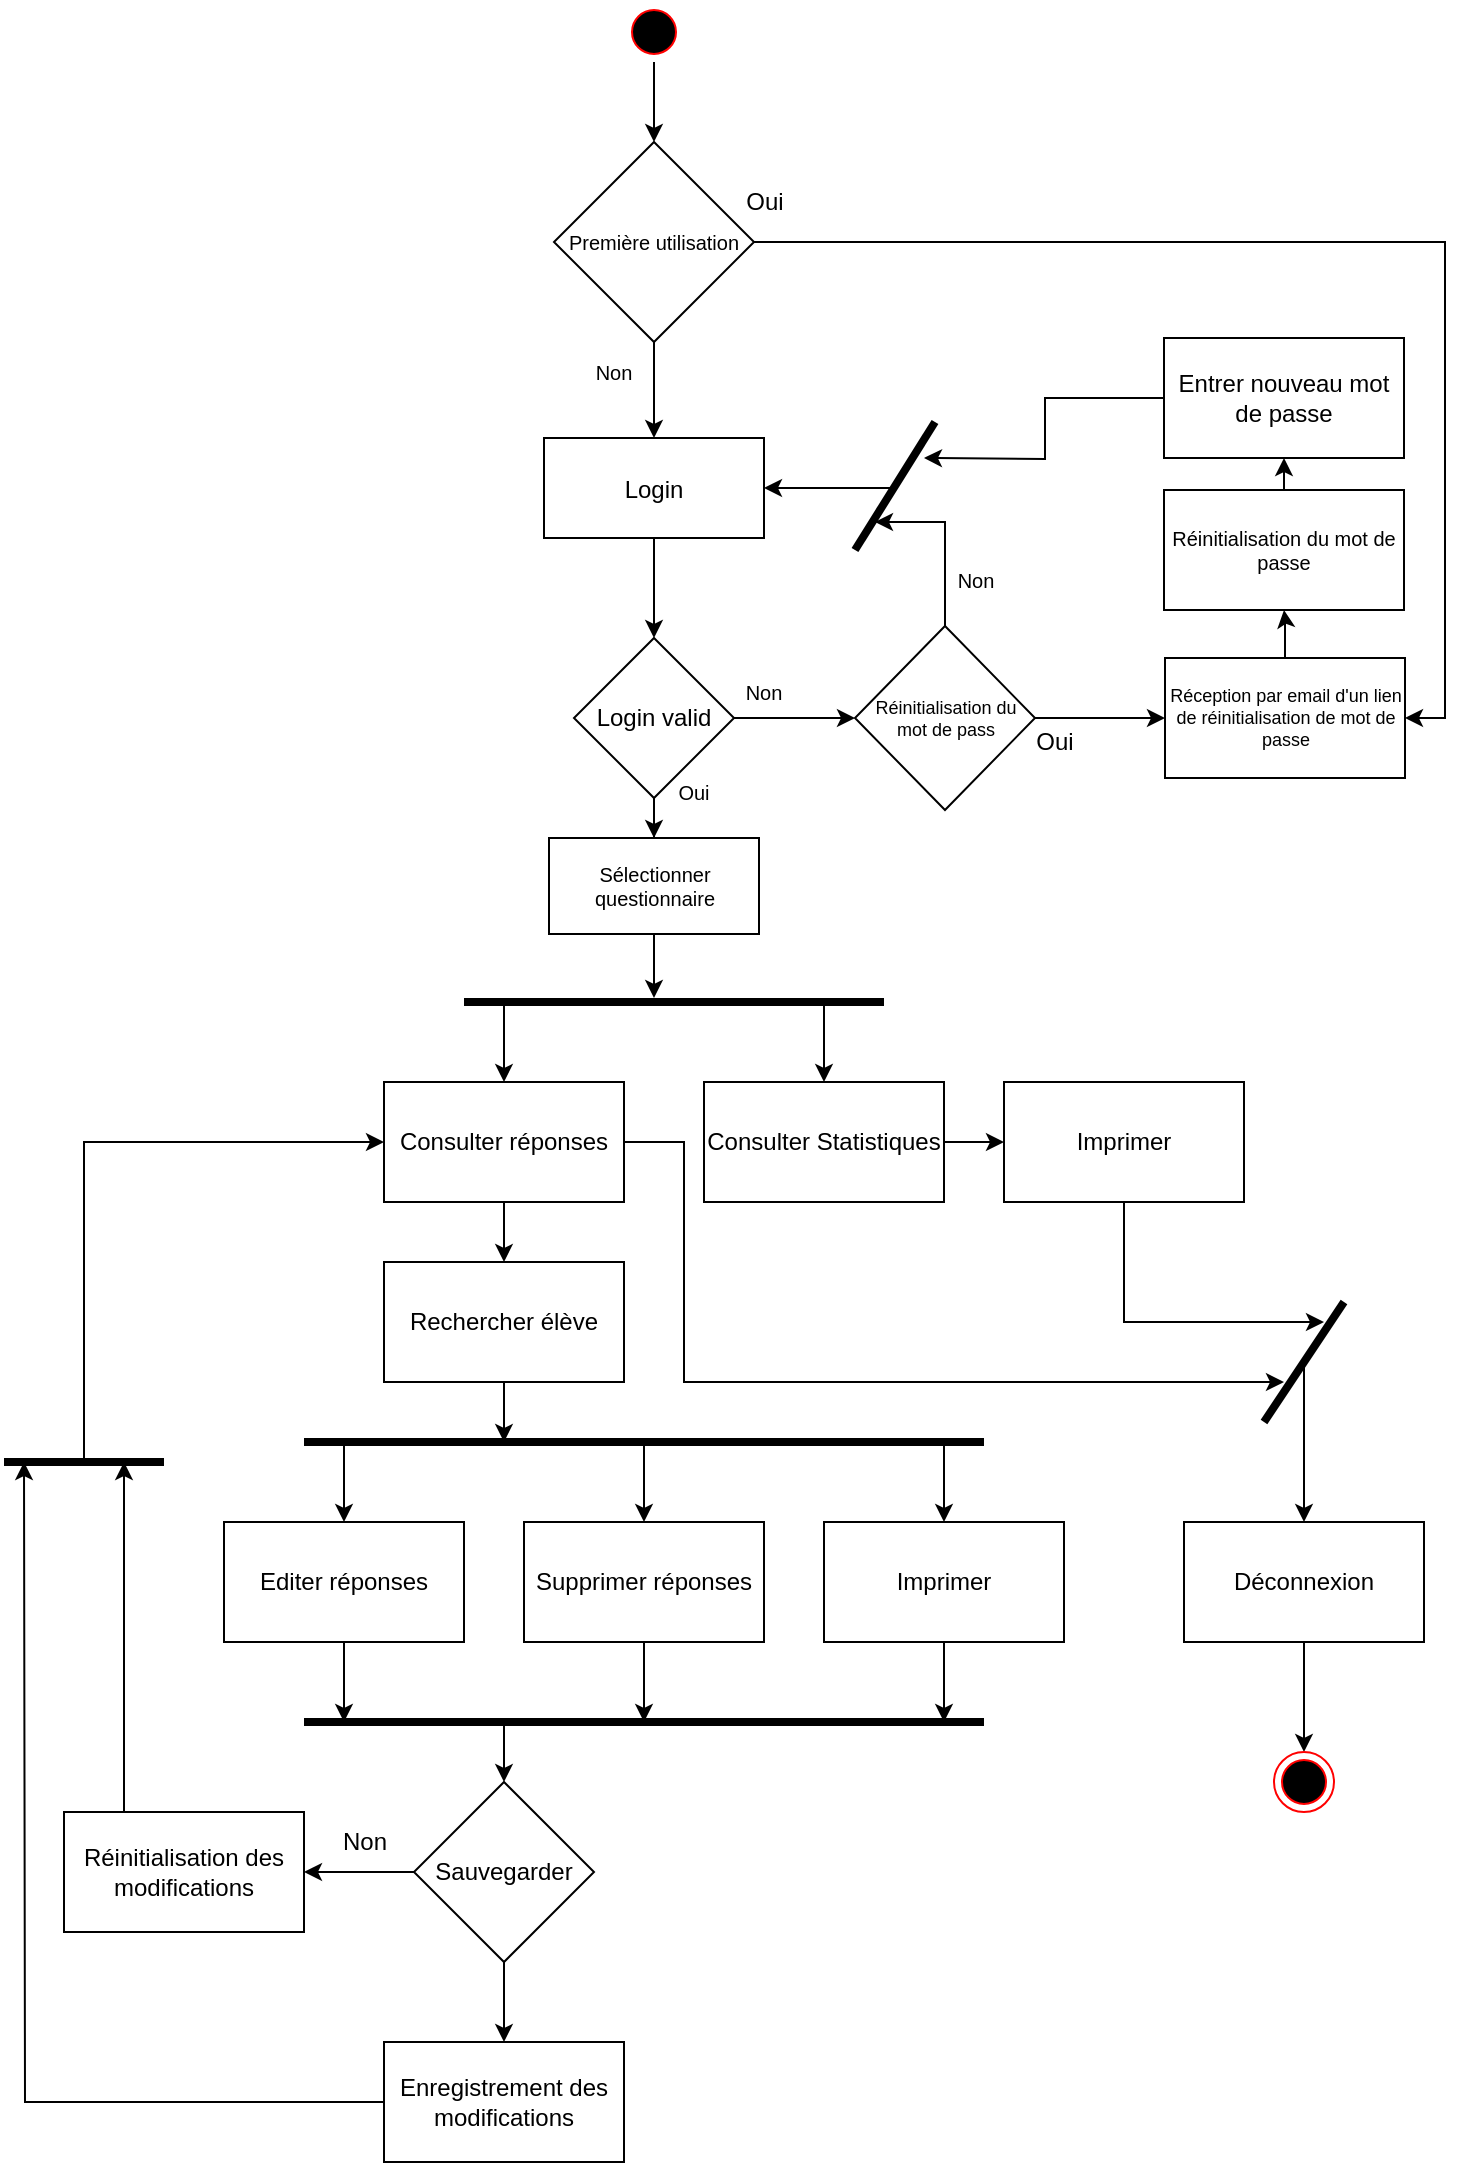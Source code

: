 <mxfile version="19.0.3" type="github">
  <diagram name="Page-1" id="e7e014a7-5840-1c2e-5031-d8a46d1fe8dd">
    <mxGraphModel dx="1337" dy="-284" grid="1" gridSize="10" guides="1" tooltips="1" connect="1" arrows="1" fold="1" page="1" pageScale="1" pageWidth="1169" pageHeight="826" background="none" math="0" shadow="0">
      <root>
        <mxCell id="0" />
        <mxCell id="1" parent="0" />
        <mxCell id="pIqOZxi5pflwb6cRRVeg-24" style="edgeStyle=orthogonalEdgeStyle;rounded=0;orthogonalLoop=1;jettySize=auto;html=1;entryX=0;entryY=0.5;entryDx=0;entryDy=0;" parent="1" source="MWQz74-mzpOBfi5y9opP-47" target="pIqOZxi5pflwb6cRRVeg-10" edge="1">
          <mxGeometry relative="1" as="geometry" />
        </mxCell>
        <mxCell id="mw1B3DeKMrc1X_QG4Pau-24" style="edgeStyle=orthogonalEdgeStyle;rounded=0;orthogonalLoop=1;jettySize=auto;html=1;entryX=0.5;entryY=0;entryDx=0;entryDy=0;fontSize=10;strokeWidth=1;" edge="1" parent="1" source="MWQz74-mzpOBfi5y9opP-47" target="mw1B3DeKMrc1X_QG4Pau-22">
          <mxGeometry relative="1" as="geometry" />
        </mxCell>
        <mxCell id="MWQz74-mzpOBfi5y9opP-47" value="Login valid" style="rhombus;whiteSpace=wrap;html=1;fontColor=default;fillColor=none;" parent="1" vertex="1">
          <mxGeometry x="395" y="1890" width="80" height="80" as="geometry" />
        </mxCell>
        <mxCell id="MWQz74-mzpOBfi5y9opP-90" value="&lt;font style=&quot;font-size: 10px;&quot;&gt;Non&lt;/font&gt;" style="text;html=1;strokeColor=none;fillColor=none;align=center;verticalAlign=middle;whiteSpace=wrap;rounded=0;fontColor=default;" parent="1" vertex="1">
          <mxGeometry x="460" y="1902" width="60" height="30" as="geometry" />
        </mxCell>
        <mxCell id="MWQz74-mzpOBfi5y9opP-97" value="&lt;font style=&quot;font-size: 10px;&quot;&gt;Oui&lt;/font&gt;&lt;span style=&quot;color: rgba(0, 0, 0, 0); font-family: monospace; font-size: 0px; text-align: start;&quot;&gt;%3CmxGraphModel%3E%3Croot%3E%3CmxCell%20id%3D%220%22%2F%3E%3CmxCell%20id%3D%221%22%20parent%3D%220%22%2F%3E%3CmxCell%20id%3D%222%22%20value%3D%22%26lt%3Bfont%20style%3D%26quot%3Bfont-size%3A%2010px%3B%26quot%3B%26gt%3BNon%26lt%3B%2Ffont%26gt%3B%22%20style%3D%22text%3Bhtml%3D1%3BstrokeColor%3Dnone%3BfillColor%3Dnone%3Balign%3Dcenter%3BverticalAlign%3Dmiddle%3BwhiteSpace%3Dwrap%3Brounded%3D0%3BfontColor%3Ddefault%3B%22%20vertex%3D%221%22%20parent%3D%221%22%3E%3CmxGeometry%20x%3D%22320%22%20y%3D%22960%22%20width%3D%2260%22%20height%3D%2230%22%20as%3D%22geometry%22%2F%3E%3C%2FmxCell%3E%3C%2Froot%3E%3C%2FmxGraphModel%3E&lt;/span&gt;" style="text;html=1;strokeColor=none;fillColor=none;align=center;verticalAlign=middle;whiteSpace=wrap;rounded=0;fontColor=default;" parent="1" vertex="1">
          <mxGeometry x="425" y="1952" width="60" height="30" as="geometry" />
        </mxCell>
        <mxCell id="mw1B3DeKMrc1X_QG4Pau-20" style="edgeStyle=orthogonalEdgeStyle;rounded=0;orthogonalLoop=1;jettySize=auto;html=1;fontSize=10;strokeWidth=1;" edge="1" parent="1" source="aiCcN-2ICW_fQ1aedBpy-7">
          <mxGeometry relative="1" as="geometry">
            <mxPoint x="750" y="2262" as="targetPoint" />
            <Array as="points">
              <mxPoint x="450" y="2142" />
              <mxPoint x="450" y="2262" />
            </Array>
          </mxGeometry>
        </mxCell>
        <mxCell id="aiCcN-2ICW_fQ1aedBpy-7" value="Consulter réponses" style="rounded=0;whiteSpace=wrap;html=1;fillColor=none;" parent="1" vertex="1">
          <mxGeometry x="300" y="2112" width="120" height="60" as="geometry" />
        </mxCell>
        <mxCell id="aiCcN-2ICW_fQ1aedBpy-23" style="edgeStyle=orthogonalEdgeStyle;rounded=0;orthogonalLoop=1;jettySize=auto;html=1;strokeWidth=1;" parent="1" source="aiCcN-2ICW_fQ1aedBpy-9" edge="1">
          <mxGeometry relative="1" as="geometry">
            <mxPoint x="360" y="2292" as="targetPoint" />
          </mxGeometry>
        </mxCell>
        <mxCell id="aiCcN-2ICW_fQ1aedBpy-9" value="Rechercher élève" style="rounded=0;whiteSpace=wrap;html=1;fillColor=none;" parent="1" vertex="1">
          <mxGeometry x="300" y="2202" width="120" height="60" as="geometry" />
        </mxCell>
        <mxCell id="aiCcN-2ICW_fQ1aedBpy-12" value="" style="endArrow=none;html=1;rounded=0;strokeWidth=4;" parent="1" edge="1">
          <mxGeometry width="50" height="50" relative="1" as="geometry">
            <mxPoint x="340" y="2072" as="sourcePoint" />
            <mxPoint x="550" y="2072" as="targetPoint" />
          </mxGeometry>
        </mxCell>
        <mxCell id="7" value="Login" style="fillColor=none;" parent="1" vertex="1">
          <mxGeometry x="380" y="1790" width="110" height="50" as="geometry" />
        </mxCell>
        <mxCell id="MWQz74-mzpOBfi5y9opP-49" style="edgeStyle=orthogonalEdgeStyle;rounded=0;orthogonalLoop=1;jettySize=auto;html=1;entryX=0.5;entryY=0;entryDx=0;entryDy=0;fontColor=default;" parent="1" source="7" target="MWQz74-mzpOBfi5y9opP-47" edge="1">
          <mxGeometry relative="1" as="geometry" />
        </mxCell>
        <mxCell id="mw1B3DeKMrc1X_QG4Pau-16" style="edgeStyle=orthogonalEdgeStyle;rounded=0;orthogonalLoop=1;jettySize=auto;html=1;fontSize=10;strokeWidth=1;" edge="1" parent="1" source="aiCcN-2ICW_fQ1aedBpy-13">
          <mxGeometry relative="1" as="geometry">
            <mxPoint x="280" y="2432" as="targetPoint" />
          </mxGeometry>
        </mxCell>
        <mxCell id="aiCcN-2ICW_fQ1aedBpy-13" value="Editer réponses" style="rounded=0;whiteSpace=wrap;html=1;fillColor=none;" parent="1" vertex="1">
          <mxGeometry x="220" y="2332" width="120" height="60" as="geometry" />
        </mxCell>
        <mxCell id="mw1B3DeKMrc1X_QG4Pau-18" style="edgeStyle=orthogonalEdgeStyle;rounded=0;orthogonalLoop=1;jettySize=auto;html=1;entryX=0;entryY=0.5;entryDx=0;entryDy=0;fontSize=10;strokeWidth=1;" edge="1" parent="1" source="aiCcN-2ICW_fQ1aedBpy-15" target="mw1B3DeKMrc1X_QG4Pau-17">
          <mxGeometry relative="1" as="geometry" />
        </mxCell>
        <mxCell id="aiCcN-2ICW_fQ1aedBpy-15" value="Consulter Statistiques" style="rounded=0;whiteSpace=wrap;html=1;fillColor=none;" parent="1" vertex="1">
          <mxGeometry x="460" y="2112" width="120" height="60" as="geometry" />
        </mxCell>
        <mxCell id="aiCcN-2ICW_fQ1aedBpy-16" value="" style="endArrow=classic;html=1;rounded=0;strokeWidth=1;entryX=0.5;entryY=0;entryDx=0;entryDy=0;" parent="1" target="aiCcN-2ICW_fQ1aedBpy-7" edge="1">
          <mxGeometry width="50" height="50" relative="1" as="geometry">
            <mxPoint x="360" y="2072" as="sourcePoint" />
            <mxPoint x="700" y="2122" as="targetPoint" />
          </mxGeometry>
        </mxCell>
        <mxCell id="aiCcN-2ICW_fQ1aedBpy-17" value="" style="endArrow=classic;html=1;rounded=0;strokeWidth=1;entryX=0.5;entryY=0;entryDx=0;entryDy=0;" parent="1" target="aiCcN-2ICW_fQ1aedBpy-15" edge="1">
          <mxGeometry width="50" height="50" relative="1" as="geometry">
            <mxPoint x="520" y="2072" as="sourcePoint" />
            <mxPoint x="370" y="2122" as="targetPoint" />
          </mxGeometry>
        </mxCell>
        <mxCell id="aiCcN-2ICW_fQ1aedBpy-18" value="" style="endArrow=none;html=1;rounded=0;strokeWidth=4;" parent="1" edge="1">
          <mxGeometry width="50" height="50" relative="1" as="geometry">
            <mxPoint x="260" y="2292" as="sourcePoint" />
            <mxPoint x="600" y="2292" as="targetPoint" />
          </mxGeometry>
        </mxCell>
        <mxCell id="aiCcN-2ICW_fQ1aedBpy-19" value="" style="endArrow=classic;html=1;rounded=0;strokeWidth=1;entryX=0.5;entryY=0;entryDx=0;entryDy=0;" parent="1" edge="1" target="aiCcN-2ICW_fQ1aedBpy-22">
          <mxGeometry width="50" height="50" relative="1" as="geometry">
            <mxPoint x="430" y="2292" as="sourcePoint" />
            <mxPoint x="410" y="2332" as="targetPoint" />
          </mxGeometry>
        </mxCell>
        <mxCell id="aiCcN-2ICW_fQ1aedBpy-21" value="" style="endArrow=classic;html=1;rounded=0;strokeWidth=1;exitX=0.5;exitY=1;exitDx=0;exitDy=0;" parent="1" source="aiCcN-2ICW_fQ1aedBpy-7" edge="1">
          <mxGeometry width="50" height="50" relative="1" as="geometry">
            <mxPoint x="650" y="2252" as="sourcePoint" />
            <mxPoint x="360" y="2202" as="targetPoint" />
          </mxGeometry>
        </mxCell>
        <mxCell id="mw1B3DeKMrc1X_QG4Pau-14" style="edgeStyle=orthogonalEdgeStyle;rounded=0;orthogonalLoop=1;jettySize=auto;html=1;fontSize=10;strokeWidth=1;" edge="1" parent="1" source="aiCcN-2ICW_fQ1aedBpy-22">
          <mxGeometry relative="1" as="geometry">
            <mxPoint x="430" y="2432" as="targetPoint" />
          </mxGeometry>
        </mxCell>
        <mxCell id="aiCcN-2ICW_fQ1aedBpy-22" value="Supprimer réponses" style="rounded=0;whiteSpace=wrap;html=1;fillColor=none;" parent="1" vertex="1">
          <mxGeometry x="370" y="2332" width="120" height="60" as="geometry" />
        </mxCell>
        <mxCell id="aiCcN-2ICW_fQ1aedBpy-24" value="" style="endArrow=none;html=1;rounded=0;strokeWidth=4;" parent="1" edge="1">
          <mxGeometry width="50" height="50" relative="1" as="geometry">
            <mxPoint x="260" y="2432" as="sourcePoint" />
            <mxPoint x="600" y="2432" as="targetPoint" />
          </mxGeometry>
        </mxCell>
        <mxCell id="aiCcN-2ICW_fQ1aedBpy-36" style="edgeStyle=orthogonalEdgeStyle;rounded=0;orthogonalLoop=1;jettySize=auto;html=1;entryX=1;entryY=0.5;entryDx=0;entryDy=0;strokeWidth=1;" parent="1" source="aiCcN-2ICW_fQ1aedBpy-28" target="aiCcN-2ICW_fQ1aedBpy-35" edge="1">
          <mxGeometry relative="1" as="geometry" />
        </mxCell>
        <mxCell id="aiCcN-2ICW_fQ1aedBpy-39" value="" style="edgeStyle=orthogonalEdgeStyle;rounded=0;orthogonalLoop=1;jettySize=auto;html=1;strokeWidth=1;" parent="1" source="aiCcN-2ICW_fQ1aedBpy-28" target="aiCcN-2ICW_fQ1aedBpy-38" edge="1">
          <mxGeometry relative="1" as="geometry" />
        </mxCell>
        <mxCell id="aiCcN-2ICW_fQ1aedBpy-28" value="Sauvegarder" style="rhombus;whiteSpace=wrap;html=1;fillColor=none;" parent="1" vertex="1">
          <mxGeometry x="315" y="2462" width="90" height="90" as="geometry" />
        </mxCell>
        <mxCell id="aiCcN-2ICW_fQ1aedBpy-29" value="" style="endArrow=classic;html=1;rounded=0;strokeWidth=1;entryX=0.5;entryY=0;entryDx=0;entryDy=0;" parent="1" target="aiCcN-2ICW_fQ1aedBpy-28" edge="1">
          <mxGeometry width="50" height="50" relative="1" as="geometry">
            <mxPoint x="360" y="2432" as="sourcePoint" />
            <mxPoint x="700" y="2452" as="targetPoint" />
          </mxGeometry>
        </mxCell>
        <mxCell id="aiCcN-2ICW_fQ1aedBpy-33" value="Non" style="text;html=1;align=center;verticalAlign=middle;resizable=0;points=[];autosize=1;strokeColor=none;fillColor=none;" parent="1" vertex="1">
          <mxGeometry x="270" y="2482" width="40" height="20" as="geometry" />
        </mxCell>
        <mxCell id="aiCcN-2ICW_fQ1aedBpy-42" style="edgeStyle=orthogonalEdgeStyle;rounded=0;orthogonalLoop=1;jettySize=auto;html=1;exitX=0.25;exitY=0;exitDx=0;exitDy=0;strokeWidth=1;" parent="1" source="aiCcN-2ICW_fQ1aedBpy-35" edge="1">
          <mxGeometry relative="1" as="geometry">
            <mxPoint x="170" y="2302" as="targetPoint" />
          </mxGeometry>
        </mxCell>
        <mxCell id="aiCcN-2ICW_fQ1aedBpy-35" value="Réinitialisation des modifications" style="rounded=0;whiteSpace=wrap;html=1;fillColor=none;" parent="1" vertex="1">
          <mxGeometry x="140" y="2477" width="120" height="60" as="geometry" />
        </mxCell>
        <mxCell id="aiCcN-2ICW_fQ1aedBpy-40" style="edgeStyle=orthogonalEdgeStyle;rounded=0;orthogonalLoop=1;jettySize=auto;html=1;strokeWidth=1;" parent="1" source="aiCcN-2ICW_fQ1aedBpy-38" edge="1">
          <mxGeometry relative="1" as="geometry">
            <mxPoint x="120" y="2302" as="targetPoint" />
          </mxGeometry>
        </mxCell>
        <mxCell id="aiCcN-2ICW_fQ1aedBpy-38" value="Enregistrement des modifications" style="whiteSpace=wrap;html=1;fillColor=none;strokeColor=rgb(0, 0, 0);fontColor=rgb(0, 0, 0);" parent="1" vertex="1">
          <mxGeometry x="300" y="2592" width="120" height="60" as="geometry" />
        </mxCell>
        <mxCell id="aiCcN-2ICW_fQ1aedBpy-41" value="" style="endArrow=none;html=1;rounded=0;strokeWidth=4;" parent="1" edge="1">
          <mxGeometry width="50" height="50" relative="1" as="geometry">
            <mxPoint x="110" y="2302" as="sourcePoint" />
            <mxPoint x="190" y="2302" as="targetPoint" />
          </mxGeometry>
        </mxCell>
        <mxCell id="aiCcN-2ICW_fQ1aedBpy-43" value="" style="endArrow=classic;html=1;rounded=0;strokeWidth=1;entryX=0;entryY=0.5;entryDx=0;entryDy=0;" parent="1" target="aiCcN-2ICW_fQ1aedBpy-7" edge="1">
          <mxGeometry width="50" height="50" relative="1" as="geometry">
            <mxPoint x="150" y="2302" as="sourcePoint" />
            <mxPoint x="700" y="2272" as="targetPoint" />
            <Array as="points">
              <mxPoint x="150" y="2142" />
            </Array>
          </mxGeometry>
        </mxCell>
        <mxCell id="aiCcN-2ICW_fQ1aedBpy-47" value="" style="endArrow=none;html=1;rounded=0;strokeWidth=4;" parent="1" edge="1">
          <mxGeometry width="50" height="50" relative="1" as="geometry">
            <mxPoint x="740" y="2282" as="sourcePoint" />
            <mxPoint x="780" y="2222" as="targetPoint" />
          </mxGeometry>
        </mxCell>
        <mxCell id="mw1B3DeKMrc1X_QG4Pau-10" style="edgeStyle=orthogonalEdgeStyle;rounded=0;orthogonalLoop=1;jettySize=auto;html=1;entryX=0.5;entryY=0;entryDx=0;entryDy=0;fontSize=10;" edge="1" parent="1" source="aiCcN-2ICW_fQ1aedBpy-48" target="aiCcN-2ICW_fQ1aedBpy-51">
          <mxGeometry relative="1" as="geometry" />
        </mxCell>
        <mxCell id="aiCcN-2ICW_fQ1aedBpy-48" value="Déconnexion" style="rounded=0;whiteSpace=wrap;html=1;fillColor=none;" parent="1" vertex="1">
          <mxGeometry x="700" y="2332" width="120" height="60" as="geometry" />
        </mxCell>
        <mxCell id="aiCcN-2ICW_fQ1aedBpy-51" value="" style="ellipse;html=1;shape=endState;fillColor=#000000;strokeColor=#ff0000;" parent="1" vertex="1">
          <mxGeometry x="745" y="2447" width="30" height="30" as="geometry" />
        </mxCell>
        <mxCell id="pIqOZxi5pflwb6cRRVeg-7" style="edgeStyle=orthogonalEdgeStyle;rounded=0;orthogonalLoop=1;jettySize=auto;html=1;entryX=0.5;entryY=0;entryDx=0;entryDy=0;fontSize=9;strokeWidth=1;" parent="1" source="pIqOZxi5pflwb6cRRVeg-8" target="pIqOZxi5pflwb6cRRVeg-21" edge="1">
          <mxGeometry relative="1" as="geometry" />
        </mxCell>
        <mxCell id="pIqOZxi5pflwb6cRRVeg-8" value="" style="ellipse;shape=startState;fillColor=#000000;strokeColor=#ff0000;" parent="1" vertex="1">
          <mxGeometry x="420" y="1572" width="30" height="30" as="geometry" />
        </mxCell>
        <mxCell id="pIqOZxi5pflwb6cRRVeg-9" style="edgeStyle=orthogonalEdgeStyle;rounded=0;orthogonalLoop=1;jettySize=auto;html=1;exitX=0.5;exitY=0;exitDx=0;exitDy=0;fontSize=9;strokeWidth=1;" parent="1" source="pIqOZxi5pflwb6cRRVeg-10" edge="1">
          <mxGeometry relative="1" as="geometry">
            <mxPoint x="545.5" y="1832" as="targetPoint" />
            <Array as="points">
              <mxPoint x="580.5" y="1832" />
            </Array>
          </mxGeometry>
        </mxCell>
        <mxCell id="pIqOZxi5pflwb6cRRVeg-25" style="edgeStyle=orthogonalEdgeStyle;rounded=0;orthogonalLoop=1;jettySize=auto;html=1;entryX=0;entryY=0.5;entryDx=0;entryDy=0;" parent="1" source="pIqOZxi5pflwb6cRRVeg-10" target="pIqOZxi5pflwb6cRRVeg-14" edge="1">
          <mxGeometry relative="1" as="geometry" />
        </mxCell>
        <mxCell id="pIqOZxi5pflwb6cRRVeg-10" value="Réinitialisation du mot de pass" style="rhombus;whiteSpace=wrap;html=1;fillColor=none;fontSize=9;" parent="1" vertex="1">
          <mxGeometry x="535.5" y="1884" width="90" height="92" as="geometry" />
        </mxCell>
        <mxCell id="pIqOZxi5pflwb6cRRVeg-11" value="&lt;font style=&quot;font-size: 10px;&quot;&gt;Non&lt;/font&gt;" style="text;html=1;strokeColor=none;fillColor=none;align=center;verticalAlign=middle;whiteSpace=wrap;rounded=0;fontColor=default;" parent="1" vertex="1">
          <mxGeometry x="565.5" y="1846" width="60" height="30" as="geometry" />
        </mxCell>
        <mxCell id="pIqOZxi5pflwb6cRRVeg-12" value="Oui" style="text;html=1;align=center;verticalAlign=middle;resizable=0;points=[];autosize=1;strokeColor=none;fillColor=none;" parent="1" vertex="1">
          <mxGeometry x="620" y="1932" width="30" height="20" as="geometry" />
        </mxCell>
        <mxCell id="pIqOZxi5pflwb6cRRVeg-13" value="" style="edgeStyle=orthogonalEdgeStyle;rounded=0;orthogonalLoop=1;jettySize=auto;html=1;fontSize=9;strokeWidth=1;" parent="1" source="pIqOZxi5pflwb6cRRVeg-14" target="pIqOZxi5pflwb6cRRVeg-18" edge="1">
          <mxGeometry relative="1" as="geometry" />
        </mxCell>
        <mxCell id="pIqOZxi5pflwb6cRRVeg-14" value="Réception par email d&#39;un lien de réinitialisation de mot de passe" style="whiteSpace=wrap;html=1;fontSize=9;fillColor=none;" parent="1" vertex="1">
          <mxGeometry x="690.5" y="1900" width="120" height="60" as="geometry" />
        </mxCell>
        <mxCell id="pIqOZxi5pflwb6cRRVeg-15" value="" style="endArrow=none;html=1;rounded=0;fontSize=9;strokeWidth=4;" parent="1" edge="1">
          <mxGeometry width="50" height="50" relative="1" as="geometry">
            <mxPoint x="535.5" y="1846" as="sourcePoint" />
            <mxPoint x="575.5" y="1782" as="targetPoint" />
          </mxGeometry>
        </mxCell>
        <mxCell id="pIqOZxi5pflwb6cRRVeg-16" value="" style="endArrow=classic;html=1;rounded=0;fontSize=9;strokeWidth=1;entryX=1;entryY=0.5;entryDx=0;entryDy=0;" parent="1" edge="1">
          <mxGeometry width="50" height="50" relative="1" as="geometry">
            <mxPoint x="555.5" y="1815" as="sourcePoint" />
            <mxPoint x="490" y="1815" as="targetPoint" />
          </mxGeometry>
        </mxCell>
        <mxCell id="mw1B3DeKMrc1X_QG4Pau-8" style="edgeStyle=orthogonalEdgeStyle;rounded=0;orthogonalLoop=1;jettySize=auto;html=1;exitX=0.5;exitY=0;exitDx=0;exitDy=0;entryX=0.5;entryY=1;entryDx=0;entryDy=0;fontSize=10;" edge="1" parent="1" source="pIqOZxi5pflwb6cRRVeg-18" target="mw1B3DeKMrc1X_QG4Pau-7">
          <mxGeometry relative="1" as="geometry" />
        </mxCell>
        <mxCell id="pIqOZxi5pflwb6cRRVeg-18" value="Réinitialisation du mot de passe" style="whiteSpace=wrap;html=1;fontSize=10;fillColor=none;" parent="1" vertex="1">
          <mxGeometry x="690" y="1816" width="120" height="60" as="geometry" />
        </mxCell>
        <mxCell id="pIqOZxi5pflwb6cRRVeg-19" style="edgeStyle=orthogonalEdgeStyle;rounded=0;orthogonalLoop=1;jettySize=auto;html=1;entryX=0.5;entryY=0;entryDx=0;entryDy=0;fontSize=9;strokeWidth=1;" parent="1" source="pIqOZxi5pflwb6cRRVeg-21" edge="1">
          <mxGeometry relative="1" as="geometry">
            <mxPoint x="435" y="1790" as="targetPoint" />
          </mxGeometry>
        </mxCell>
        <mxCell id="pIqOZxi5pflwb6cRRVeg-20" value="" style="edgeStyle=orthogonalEdgeStyle;rounded=0;orthogonalLoop=1;jettySize=auto;html=1;fontSize=9;strokeWidth=1;entryX=1;entryY=0.5;entryDx=0;entryDy=0;" parent="1" source="pIqOZxi5pflwb6cRRVeg-21" target="pIqOZxi5pflwb6cRRVeg-14" edge="1">
          <mxGeometry relative="1" as="geometry">
            <mxPoint x="555" y="1692" as="targetPoint" />
          </mxGeometry>
        </mxCell>
        <mxCell id="pIqOZxi5pflwb6cRRVeg-21" value="Première utilisation" style="rhombus;whiteSpace=wrap;html=1;fontSize=10;fillColor=none;" parent="1" vertex="1">
          <mxGeometry x="385" y="1642" width="100" height="100" as="geometry" />
        </mxCell>
        <mxCell id="pIqOZxi5pflwb6cRRVeg-22" value="&lt;font style=&quot;font-size: 10px;&quot;&gt;Non&lt;/font&gt;" style="text;html=1;strokeColor=none;fillColor=none;align=center;verticalAlign=middle;whiteSpace=wrap;rounded=0;fontColor=default;" parent="1" vertex="1">
          <mxGeometry x="385" y="1742" width="60" height="30" as="geometry" />
        </mxCell>
        <mxCell id="pIqOZxi5pflwb6cRRVeg-23" value="Oui" style="text;html=1;align=center;verticalAlign=middle;resizable=0;points=[];autosize=1;strokeColor=none;fillColor=none;" parent="1" vertex="1">
          <mxGeometry x="475" y="1662" width="30" height="20" as="geometry" />
        </mxCell>
        <mxCell id="mw1B3DeKMrc1X_QG4Pau-9" style="edgeStyle=orthogonalEdgeStyle;rounded=0;orthogonalLoop=1;jettySize=auto;html=1;fontSize=10;" edge="1" parent="1" source="mw1B3DeKMrc1X_QG4Pau-7">
          <mxGeometry relative="1" as="geometry">
            <mxPoint x="570" y="1800" as="targetPoint" />
          </mxGeometry>
        </mxCell>
        <mxCell id="mw1B3DeKMrc1X_QG4Pau-7" value="Entrer nouveau mot de passe" style="rounded=0;whiteSpace=wrap;html=1;fillColor=none;" vertex="1" parent="1">
          <mxGeometry x="690" y="1740" width="120" height="60" as="geometry" />
        </mxCell>
        <mxCell id="mw1B3DeKMrc1X_QG4Pau-12" style="edgeStyle=orthogonalEdgeStyle;rounded=0;orthogonalLoop=1;jettySize=auto;html=1;fontSize=10;" edge="1" parent="1" source="mw1B3DeKMrc1X_QG4Pau-11">
          <mxGeometry relative="1" as="geometry">
            <mxPoint x="580" y="2432" as="targetPoint" />
          </mxGeometry>
        </mxCell>
        <mxCell id="mw1B3DeKMrc1X_QG4Pau-11" value="Imprimer" style="rounded=0;whiteSpace=wrap;html=1;fontSize=12;fillColor=none;" vertex="1" parent="1">
          <mxGeometry x="520" y="2332" width="120" height="60" as="geometry" />
        </mxCell>
        <mxCell id="mw1B3DeKMrc1X_QG4Pau-13" value="" style="endArrow=classic;html=1;rounded=0;fontSize=10;strokeWidth=1;entryX=0.5;entryY=0;entryDx=0;entryDy=0;" edge="1" parent="1" target="mw1B3DeKMrc1X_QG4Pau-11">
          <mxGeometry width="50" height="50" relative="1" as="geometry">
            <mxPoint x="580" y="2292" as="sourcePoint" />
            <mxPoint x="610" y="2202" as="targetPoint" />
          </mxGeometry>
        </mxCell>
        <mxCell id="mw1B3DeKMrc1X_QG4Pau-15" value="" style="endArrow=classic;html=1;rounded=0;fontSize=10;strokeWidth=1;entryX=0.5;entryY=0;entryDx=0;entryDy=0;" edge="1" parent="1" target="aiCcN-2ICW_fQ1aedBpy-13">
          <mxGeometry width="50" height="50" relative="1" as="geometry">
            <mxPoint x="280" y="2292" as="sourcePoint" />
            <mxPoint x="610" y="2372" as="targetPoint" />
          </mxGeometry>
        </mxCell>
        <mxCell id="mw1B3DeKMrc1X_QG4Pau-19" style="edgeStyle=orthogonalEdgeStyle;rounded=0;orthogonalLoop=1;jettySize=auto;html=1;fontSize=10;strokeWidth=1;" edge="1" parent="1" source="mw1B3DeKMrc1X_QG4Pau-17">
          <mxGeometry relative="1" as="geometry">
            <mxPoint x="770" y="2232" as="targetPoint" />
            <Array as="points">
              <mxPoint x="670" y="2232" />
            </Array>
          </mxGeometry>
        </mxCell>
        <mxCell id="mw1B3DeKMrc1X_QG4Pau-17" value="Imprimer" style="rounded=0;whiteSpace=wrap;html=1;fontSize=12;fillColor=none;" vertex="1" parent="1">
          <mxGeometry x="610" y="2112" width="120" height="60" as="geometry" />
        </mxCell>
        <mxCell id="mw1B3DeKMrc1X_QG4Pau-21" value="" style="endArrow=classic;html=1;rounded=0;fontSize=10;strokeWidth=1;entryX=0.5;entryY=0;entryDx=0;entryDy=0;" edge="1" parent="1" target="aiCcN-2ICW_fQ1aedBpy-48">
          <mxGeometry width="50" height="50" relative="1" as="geometry">
            <mxPoint x="760" y="2252" as="sourcePoint" />
            <mxPoint x="610" y="2202" as="targetPoint" />
          </mxGeometry>
        </mxCell>
        <mxCell id="mw1B3DeKMrc1X_QG4Pau-23" style="edgeStyle=orthogonalEdgeStyle;rounded=0;orthogonalLoop=1;jettySize=auto;html=1;fontSize=10;strokeWidth=1;" edge="1" parent="1" source="mw1B3DeKMrc1X_QG4Pau-22">
          <mxGeometry relative="1" as="geometry">
            <mxPoint x="435" y="2070" as="targetPoint" />
          </mxGeometry>
        </mxCell>
        <mxCell id="mw1B3DeKMrc1X_QG4Pau-22" value="Sélectionner questionnaire" style="rounded=0;whiteSpace=wrap;html=1;fontSize=10;fillColor=none;" vertex="1" parent="1">
          <mxGeometry x="382.5" y="1990" width="105" height="48" as="geometry" />
        </mxCell>
      </root>
    </mxGraphModel>
  </diagram>
</mxfile>
